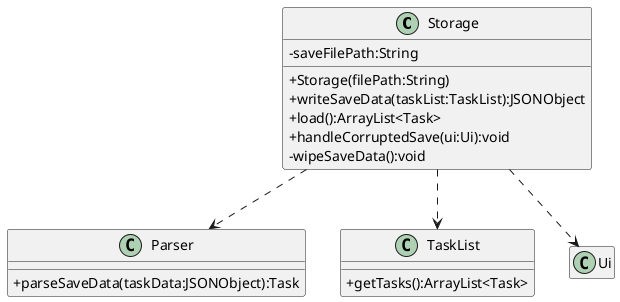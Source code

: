 @startuml
'https://plantuml.com/class-diagram

skinparam classAttributeIconSize 0

class Storage {
    -saveFilePath:String
    +Storage(filePath:String)
    +writeSaveData(taskList:TaskList):JSONObject
    +load():ArrayList<Task>
    +handleCorruptedSave(ui:Ui):void
    -wipeSaveData():void
}

class Parser {
    +parseSaveData(taskData:JSONObject):Task
}

class TaskList {
    +getTasks():ArrayList<Task>
}

class Ui
hide Ui members

Storage ..> Parser
Storage ..> TaskList
Storage ..> Ui
@enduml